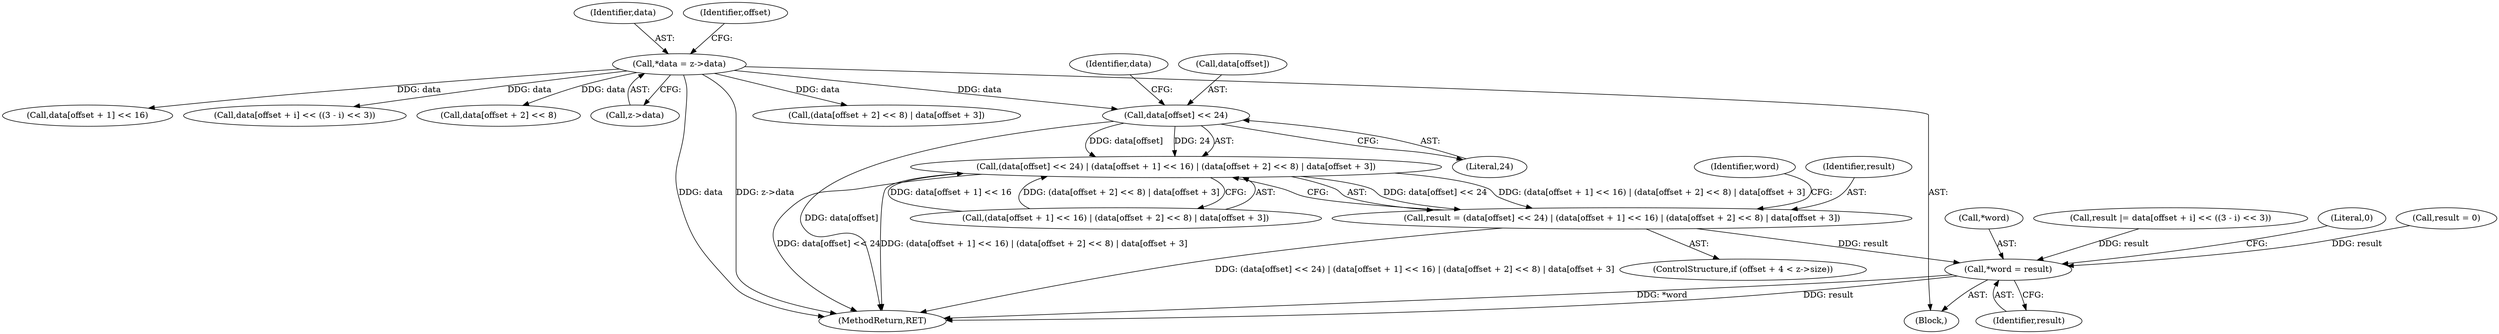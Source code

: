 digraph "0_ghostscript_e698d5c11d27212aa1098bc5b1673a3378563092@array" {
"1000129" [label="(Call,data[offset] << 24)"];
"1000112" [label="(Call,*data = z->data)"];
"1000128" [label="(Call,(data[offset] << 24) | (data[offset + 1] << 16) | (data[offset + 2] << 8) | data[offset + 3])"];
"1000126" [label="(Call,result = (data[offset] << 24) | (data[offset + 1] << 16) | (data[offset + 2] << 8) | data[offset + 3])"];
"1000197" [label="(Call,*word = result)"];
"1000133" [label="(Literal,24)"];
"1000104" [label="(Block,)"];
"1000129" [label="(Call,data[offset] << 24)"];
"1000128" [label="(Call,(data[offset] << 24) | (data[offset + 1] << 16) | (data[offset + 2] << 8) | data[offset + 3])"];
"1000203" [label="(MethodReturn,RET)"];
"1000113" [label="(Identifier,data)"];
"1000142" [label="(Call,(data[offset + 2] << 8) | data[offset + 3])"];
"1000112" [label="(Call,*data = z->data)"];
"1000130" [label="(Call,data[offset])"];
"1000127" [label="(Identifier,result)"];
"1000202" [label="(Literal,0)"];
"1000121" [label="(Identifier,offset)"];
"1000168" [label="(Call,result = 0)"];
"1000114" [label="(Call,z->data)"];
"1000135" [label="(Call,data[offset + 1] << 16)"];
"1000118" [label="(ControlStructure,if (offset + 4 < z->size))"];
"1000197" [label="(Call,*word = result)"];
"1000186" [label="(Call,data[offset + i] << ((3 - i) << 3))"];
"1000199" [label="(Identifier,word)"];
"1000126" [label="(Call,result = (data[offset] << 24) | (data[offset + 1] << 16) | (data[offset + 2] << 8) | data[offset + 3])"];
"1000200" [label="(Identifier,result)"];
"1000134" [label="(Call,(data[offset + 1] << 16) | (data[offset + 2] << 8) | data[offset + 3])"];
"1000137" [label="(Identifier,data)"];
"1000198" [label="(Call,*word)"];
"1000143" [label="(Call,data[offset + 2] << 8)"];
"1000184" [label="(Call,result |= data[offset + i] << ((3 - i) << 3))"];
"1000129" -> "1000128"  [label="AST: "];
"1000129" -> "1000133"  [label="CFG: "];
"1000130" -> "1000129"  [label="AST: "];
"1000133" -> "1000129"  [label="AST: "];
"1000137" -> "1000129"  [label="CFG: "];
"1000129" -> "1000203"  [label="DDG: data[offset]"];
"1000129" -> "1000128"  [label="DDG: data[offset]"];
"1000129" -> "1000128"  [label="DDG: 24"];
"1000112" -> "1000129"  [label="DDG: data"];
"1000112" -> "1000104"  [label="AST: "];
"1000112" -> "1000114"  [label="CFG: "];
"1000113" -> "1000112"  [label="AST: "];
"1000114" -> "1000112"  [label="AST: "];
"1000121" -> "1000112"  [label="CFG: "];
"1000112" -> "1000203"  [label="DDG: z->data"];
"1000112" -> "1000203"  [label="DDG: data"];
"1000112" -> "1000135"  [label="DDG: data"];
"1000112" -> "1000143"  [label="DDG: data"];
"1000112" -> "1000142"  [label="DDG: data"];
"1000112" -> "1000186"  [label="DDG: data"];
"1000128" -> "1000126"  [label="AST: "];
"1000128" -> "1000134"  [label="CFG: "];
"1000134" -> "1000128"  [label="AST: "];
"1000126" -> "1000128"  [label="CFG: "];
"1000128" -> "1000203"  [label="DDG: data[offset] << 24"];
"1000128" -> "1000203"  [label="DDG: (data[offset + 1] << 16) | (data[offset + 2] << 8) | data[offset + 3]"];
"1000128" -> "1000126"  [label="DDG: data[offset] << 24"];
"1000128" -> "1000126"  [label="DDG: (data[offset + 1] << 16) | (data[offset + 2] << 8) | data[offset + 3]"];
"1000134" -> "1000128"  [label="DDG: data[offset + 1] << 16"];
"1000134" -> "1000128"  [label="DDG: (data[offset + 2] << 8) | data[offset + 3]"];
"1000126" -> "1000118"  [label="AST: "];
"1000127" -> "1000126"  [label="AST: "];
"1000199" -> "1000126"  [label="CFG: "];
"1000126" -> "1000203"  [label="DDG: (data[offset] << 24) | (data[offset + 1] << 16) | (data[offset + 2] << 8) | data[offset + 3]"];
"1000126" -> "1000197"  [label="DDG: result"];
"1000197" -> "1000104"  [label="AST: "];
"1000197" -> "1000200"  [label="CFG: "];
"1000198" -> "1000197"  [label="AST: "];
"1000200" -> "1000197"  [label="AST: "];
"1000202" -> "1000197"  [label="CFG: "];
"1000197" -> "1000203"  [label="DDG: *word"];
"1000197" -> "1000203"  [label="DDG: result"];
"1000184" -> "1000197"  [label="DDG: result"];
"1000168" -> "1000197"  [label="DDG: result"];
}
